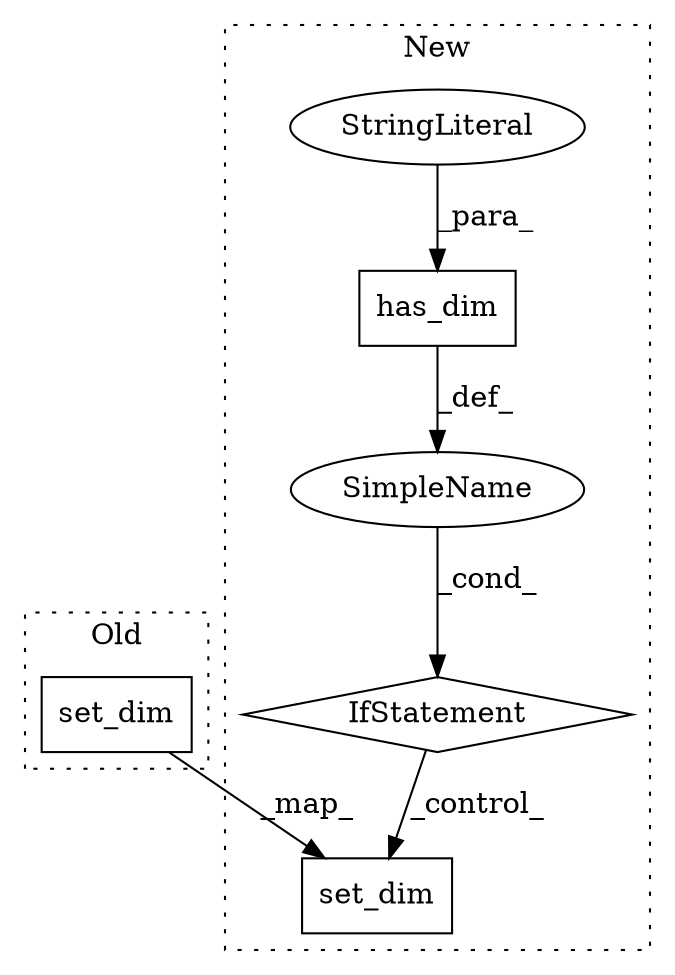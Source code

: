 digraph G {
subgraph cluster0 {
1 [label="set_dim" a="32" s="1859,1891" l="8,1" shape="box"];
label = "Old";
style="dotted";
}
subgraph cluster1 {
2 [label="set_dim" a="32" s="1892,1924" l="8,1" shape="box"];
3 [label="has_dim" a="32" s="1863,1875" l="8,1" shape="box"];
4 [label="SimpleName" a="42" s="" l="" shape="ellipse"];
5 [label="IfStatement" a="25" s="1853,1876" l="4,2" shape="diamond"];
6 [label="StringLiteral" a="45" s="1871" l="4" shape="ellipse"];
label = "New";
style="dotted";
}
1 -> 2 [label="_map_"];
3 -> 4 [label="_def_"];
4 -> 5 [label="_cond_"];
5 -> 2 [label="_control_"];
6 -> 3 [label="_para_"];
}